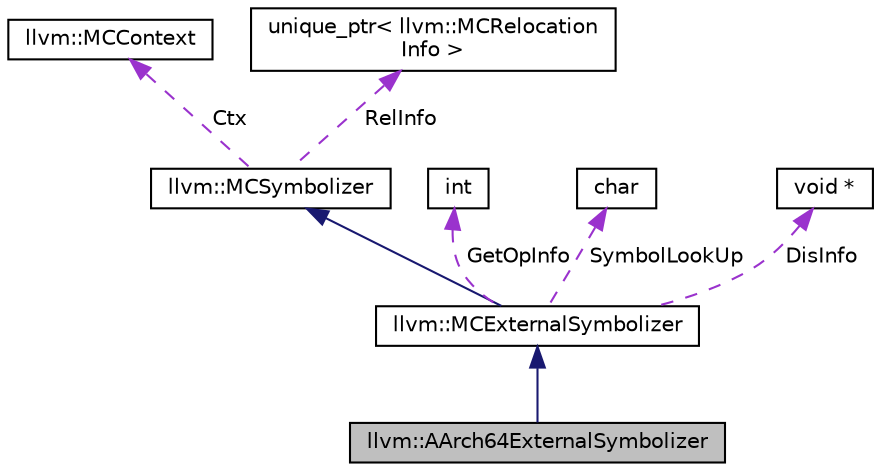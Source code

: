 digraph "llvm::AArch64ExternalSymbolizer"
{
 // LATEX_PDF_SIZE
  bgcolor="transparent";
  edge [fontname="Helvetica",fontsize="10",labelfontname="Helvetica",labelfontsize="10"];
  node [fontname="Helvetica",fontsize="10",shape="box"];
  Node1 [label="llvm::AArch64ExternalSymbolizer",height=0.2,width=0.4,color="black", fillcolor="grey75", style="filled", fontcolor="black",tooltip=" "];
  Node2 -> Node1 [dir="back",color="midnightblue",fontsize="10",style="solid",fontname="Helvetica"];
  Node2 [label="llvm::MCExternalSymbolizer",height=0.2,width=0.4,color="black",URL="$classllvm_1_1MCExternalSymbolizer.html",tooltip="Symbolize using user-provided, C API, callbacks."];
  Node3 -> Node2 [dir="back",color="midnightblue",fontsize="10",style="solid",fontname="Helvetica"];
  Node3 [label="llvm::MCSymbolizer",height=0.2,width=0.4,color="black",URL="$classllvm_1_1MCSymbolizer.html",tooltip="Symbolize and annotate disassembled instructions."];
  Node4 -> Node3 [dir="back",color="darkorchid3",fontsize="10",style="dashed",label=" Ctx" ,fontname="Helvetica"];
  Node4 [label="llvm::MCContext",height=0.2,width=0.4,color="black",URL="$classllvm_1_1MCContext.html",tooltip="Context object for machine code objects."];
  Node5 -> Node3 [dir="back",color="darkorchid3",fontsize="10",style="dashed",label=" RelInfo" ,fontname="Helvetica"];
  Node5 [label="unique_ptr\< llvm::MCRelocation\lInfo \>",height=0.2,width=0.4,color="black",tooltip=" "];
  Node6 -> Node2 [dir="back",color="darkorchid3",fontsize="10",style="dashed",label=" GetOpInfo" ,fontname="Helvetica"];
  Node6 [label="int",height=0.2,width=0.4,color="black",tooltip=" "];
  Node7 -> Node2 [dir="back",color="darkorchid3",fontsize="10",style="dashed",label=" SymbolLookUp" ,fontname="Helvetica"];
  Node7 [label="char",height=0.2,width=0.4,color="black",URL="$classchar.html",tooltip=" "];
  Node8 -> Node2 [dir="back",color="darkorchid3",fontsize="10",style="dashed",label=" DisInfo" ,fontname="Helvetica"];
  Node8 [label="void *",height=0.2,width=0.4,color="black",tooltip=" "];
}
